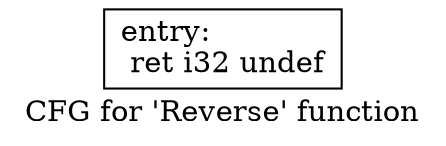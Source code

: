 digraph "CFG for 'Reverse' function" {
	label="CFG for 'Reverse' function";

	Node0x5426b40 [shape=record,label="{entry:\l  ret i32 undef\l}"];
}
